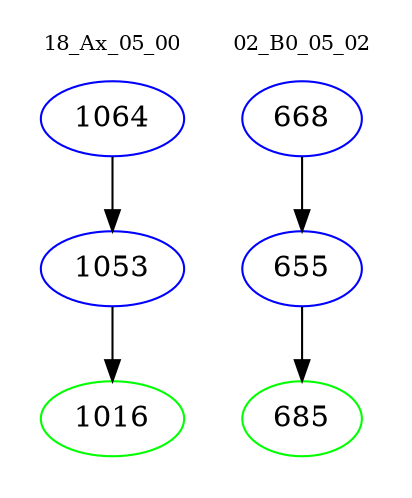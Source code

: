 digraph{
subgraph cluster_0 {
color = white
label = "18_Ax_05_00";
fontsize=10;
T0_1064 [label="1064", color="blue"]
T0_1064 -> T0_1053 [color="black"]
T0_1053 [label="1053", color="blue"]
T0_1053 -> T0_1016 [color="black"]
T0_1016 [label="1016", color="green"]
}
subgraph cluster_1 {
color = white
label = "02_B0_05_02";
fontsize=10;
T1_668 [label="668", color="blue"]
T1_668 -> T1_655 [color="black"]
T1_655 [label="655", color="blue"]
T1_655 -> T1_685 [color="black"]
T1_685 [label="685", color="green"]
}
}
